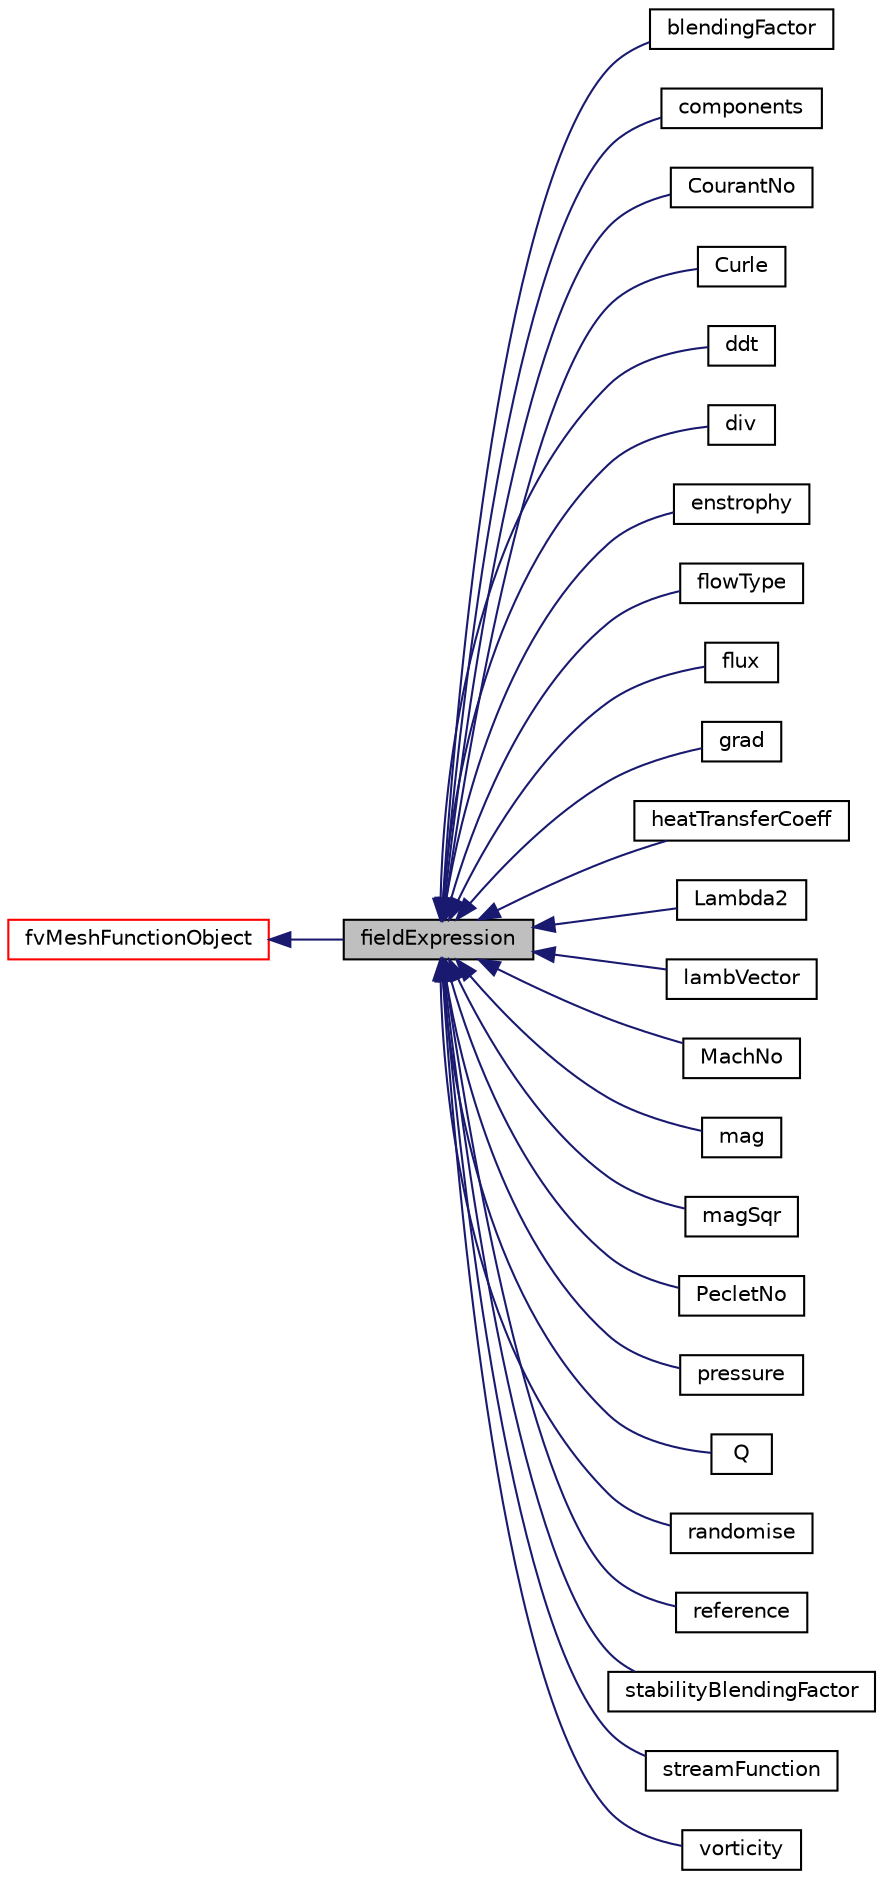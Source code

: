 digraph "fieldExpression"
{
  bgcolor="transparent";
  edge [fontname="Helvetica",fontsize="10",labelfontname="Helvetica",labelfontsize="10"];
  node [fontname="Helvetica",fontsize="10",shape=record];
  rankdir="LR";
  Node1 [label="fieldExpression",height=0.2,width=0.4,color="black", fillcolor="grey75", style="filled" fontcolor="black"];
  Node2 -> Node1 [dir="back",color="midnightblue",fontsize="10",style="solid",fontname="Helvetica"];
  Node2 [label="fvMeshFunctionObject",height=0.2,width=0.4,color="red",URL="$classFoam_1_1functionObjects_1_1fvMeshFunctionObject.html",tooltip="Specialization of Foam::functionObject for an Foam::fvMesh, providing a reference to the Foam::fvMesh..."];
  Node1 -> Node3 [dir="back",color="midnightblue",fontsize="10",style="solid",fontname="Helvetica"];
  Node3 [label="blendingFactor",height=0.2,width=0.4,color="black",URL="$classFoam_1_1functionObjects_1_1blendingFactor.html",tooltip="Calculates and outputs the blendingFactor as used by the bended convection schemes. The output is a volume field (cells) whose value is calculated via the maximum blending factor for any cell face. "];
  Node1 -> Node4 [dir="back",color="midnightblue",fontsize="10",style="solid",fontname="Helvetica"];
  Node4 [label="components",height=0.2,width=0.4,color="black",URL="$classFoam_1_1functionObjects_1_1components.html",tooltip="Calculates the components of a field. "];
  Node1 -> Node5 [dir="back",color="midnightblue",fontsize="10",style="solid",fontname="Helvetica"];
  Node5 [label="CourantNo",height=0.2,width=0.4,color="black",URL="$classFoam_1_1functionObjects_1_1CourantNo.html",tooltip="This function object calculates and outputs the Courant number as a volScalarField. The field is stored on the mesh database so that it can be retrieved and used for other applications. "];
  Node1 -> Node6 [dir="back",color="midnightblue",fontsize="10",style="solid",fontname="Helvetica"];
  Node6 [label="Curle",height=0.2,width=0.4,color="black",URL="$classFoam_1_1functionObjects_1_1Curle.html",tooltip="Calculates the acoustic pressure based on Curle&#39;s analogy. "];
  Node1 -> Node7 [dir="back",color="midnightblue",fontsize="10",style="solid",fontname="Helvetica"];
  Node7 [label="ddt",height=0.2,width=0.4,color="black",URL="$classFoam_1_1functionObjects_1_1ddt.html",tooltip="Calculates the Eulerian time derivative of a field. "];
  Node1 -> Node8 [dir="back",color="midnightblue",fontsize="10",style="solid",fontname="Helvetica"];
  Node8 [label="div",height=0.2,width=0.4,color="black",URL="$classFoam_1_1functionObjects_1_1div.html",tooltip="Calculates the divergence of a field. The operation is limited to surfaceScalarFields and volVectorFi..."];
  Node1 -> Node9 [dir="back",color="midnightblue",fontsize="10",style="solid",fontname="Helvetica"];
  Node9 [label="enstrophy",height=0.2,width=0.4,color="black",URL="$classFoam_1_1functionObjects_1_1enstrophy.html",tooltip="Calculates the enstrophy of the velocity. "];
  Node1 -> Node10 [dir="back",color="midnightblue",fontsize="10",style="solid",fontname="Helvetica"];
  Node10 [label="flowType",height=0.2,width=0.4,color="black",URL="$classFoam_1_1functionObjects_1_1flowType.html",tooltip="Calculates and writes the flowType of a velocity field. "];
  Node1 -> Node11 [dir="back",color="midnightblue",fontsize="10",style="solid",fontname="Helvetica"];
  Node11 [label="flux",height=0.2,width=0.4,color="black",URL="$classFoam_1_1functionObjects_1_1flux.html",tooltip="Calculates the flux of a field. The operation is limited to surfaceVectorFields and volVectorFields..."];
  Node1 -> Node12 [dir="back",color="midnightblue",fontsize="10",style="solid",fontname="Helvetica"];
  Node12 [label="grad",height=0.2,width=0.4,color="black",URL="$classFoam_1_1functionObjects_1_1grad.html",tooltip="Calculates the gradient of a field. "];
  Node1 -> Node13 [dir="back",color="midnightblue",fontsize="10",style="solid",fontname="Helvetica"];
  Node13 [label="heatTransferCoeff",height=0.2,width=0.4,color="black",URL="$classFoam_1_1functionObjects_1_1heatTransferCoeff.html",tooltip="This function object calculates and writes the heat transfer coefficient as a volScalarField for a se..."];
  Node1 -> Node14 [dir="back",color="midnightblue",fontsize="10",style="solid",fontname="Helvetica"];
  Node14 [label="Lambda2",height=0.2,width=0.4,color="black",URL="$classFoam_1_1functionObjects_1_1Lambda2.html",tooltip="Calculates and outputs the second largest eigenvalue of the sum of the square of the symmetrical and ..."];
  Node1 -> Node15 [dir="back",color="midnightblue",fontsize="10",style="solid",fontname="Helvetica"];
  Node15 [label="lambVector",height=0.2,width=0.4,color="black",URL="$classFoam_1_1functionObjects_1_1lambVector.html",tooltip="Calculates Lamb vector, i.e. the cross product of vorticity and velocity. Calculation of the divergen..."];
  Node1 -> Node16 [dir="back",color="midnightblue",fontsize="10",style="solid",fontname="Helvetica"];
  Node16 [label="MachNo",height=0.2,width=0.4,color="black",URL="$classFoam_1_1functionObjects_1_1MachNo.html",tooltip="Calculates and writes the Mach number as a volScalarField. "];
  Node1 -> Node17 [dir="back",color="midnightblue",fontsize="10",style="solid",fontname="Helvetica"];
  Node17 [label="mag",height=0.2,width=0.4,color="black",URL="$classFoam_1_1functionObjects_1_1mag.html",tooltip="Calculates the magnitude of a field. "];
  Node1 -> Node18 [dir="back",color="midnightblue",fontsize="10",style="solid",fontname="Helvetica"];
  Node18 [label="magSqr",height=0.2,width=0.4,color="black",URL="$classFoam_1_1functionObjects_1_1magSqr.html",tooltip="Calculates the magnitude of the sqr of a field. "];
  Node1 -> Node19 [dir="back",color="midnightblue",fontsize="10",style="solid",fontname="Helvetica"];
  Node19 [label="PecletNo",height=0.2,width=0.4,color="black",URL="$classFoam_1_1functionObjects_1_1PecletNo.html",tooltip="Calculates and outputs the Peclet number as a surfaceScalarField. "];
  Node1 -> Node20 [dir="back",color="midnightblue",fontsize="10",style="solid",fontname="Helvetica"];
  Node20 [label="pressure",height=0.2,width=0.4,color="black",URL="$classFoam_1_1functionObjects_1_1pressure.html",tooltip="Includes tools to manipulate the pressure into different forms. "];
  Node1 -> Node21 [dir="back",color="midnightblue",fontsize="10",style="solid",fontname="Helvetica"];
  Node21 [label="Q",height=0.2,width=0.4,color="black",URL="$classFoam_1_1functionObjects_1_1Q.html",tooltip="Calculates and outputs the second invariant of the velocity gradient tensor [1/s^2]. "];
  Node1 -> Node22 [dir="back",color="midnightblue",fontsize="10",style="solid",fontname="Helvetica"];
  Node22 [label="randomise",height=0.2,width=0.4,color="black",URL="$classFoam_1_1functionObjects_1_1randomise.html",tooltip="Adds a random component to a field, with a specified perturbation magnitude. "];
  Node1 -> Node23 [dir="back",color="midnightblue",fontsize="10",style="solid",fontname="Helvetica"];
  Node23 [label="reference",height=0.2,width=0.4,color="black",URL="$classFoam_1_1functionObjects_1_1reference.html",tooltip="Calculates and outputs a field whose values are offset to a reference value obtained by sampling the ..."];
  Node1 -> Node24 [dir="back",color="midnightblue",fontsize="10",style="solid",fontname="Helvetica"];
  Node24 [label="stabilityBlendingFactor",height=0.2,width=0.4,color="black",URL="$classFoam_1_1functionObjects_1_1stabilityBlendingFactor.html",tooltip="Calculates and outputs the stabilityBlendingFactor to be used by the local blended convection scheme..."];
  Node1 -> Node25 [dir="back",color="midnightblue",fontsize="10",style="solid",fontname="Helvetica"];
  Node25 [label="streamFunction",height=0.2,width=0.4,color="black",URL="$classFoam_1_1functionObjects_1_1streamFunction.html",tooltip="This function object calculates and outputs the stream-function as a pointScalarField. "];
  Node1 -> Node26 [dir="back",color="midnightblue",fontsize="10",style="solid",fontname="Helvetica"];
  Node26 [label="vorticity",height=0.2,width=0.4,color="black",URL="$classFoam_1_1functionObjects_1_1vorticity.html",tooltip="Calculates the vorticity, the curl of the velocity. "];
}
